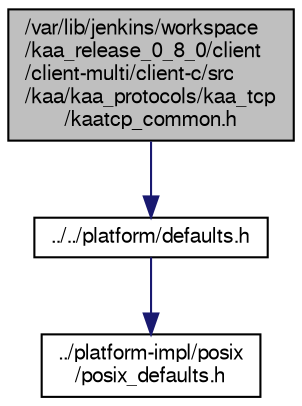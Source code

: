 digraph "/var/lib/jenkins/workspace/kaa_release_0_8_0/client/client-multi/client-c/src/kaa/kaa_protocols/kaa_tcp/kaatcp_common.h"
{
  bgcolor="transparent";
  edge [fontname="FreeSans",fontsize="10",labelfontname="FreeSans",labelfontsize="10"];
  node [fontname="FreeSans",fontsize="10",shape=record];
  Node1 [label="/var/lib/jenkins/workspace\l/kaa_release_0_8_0/client\l/client-multi/client-c/src\l/kaa/kaa_protocols/kaa_tcp\l/kaatcp_common.h",height=0.2,width=0.4,color="black", fillcolor="grey75", style="filled" fontcolor="black"];
  Node1 -> Node2 [color="midnightblue",fontsize="10",style="solid",fontname="FreeSans"];
  Node2 [label="../../platform/defaults.h",height=0.2,width=0.4,color="black",URL="$defaults_8h.html"];
  Node2 -> Node3 [color="midnightblue",fontsize="10",style="solid",fontname="FreeSans"];
  Node3 [label="../platform-impl/posix\l/posix_defaults.h",height=0.2,width=0.4,color="black",URL="$posix__defaults_8h.html"];
}
